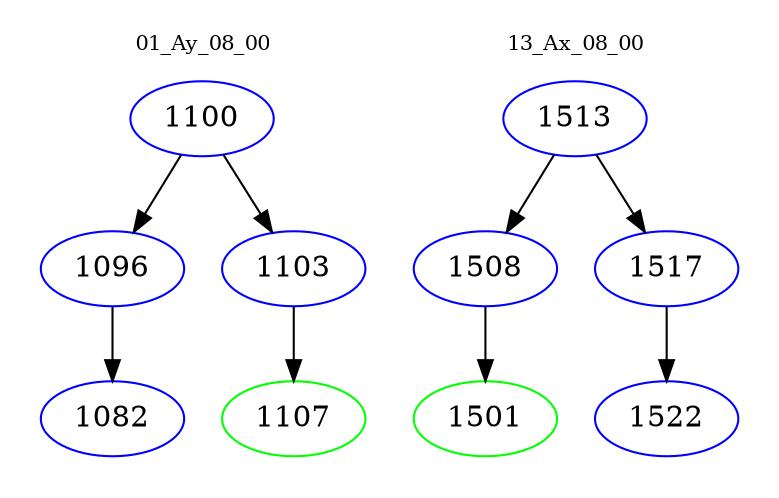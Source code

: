 digraph{
subgraph cluster_0 {
color = white
label = "01_Ay_08_00";
fontsize=10;
T0_1100 [label="1100", color="blue"]
T0_1100 -> T0_1096 [color="black"]
T0_1096 [label="1096", color="blue"]
T0_1096 -> T0_1082 [color="black"]
T0_1082 [label="1082", color="blue"]
T0_1100 -> T0_1103 [color="black"]
T0_1103 [label="1103", color="blue"]
T0_1103 -> T0_1107 [color="black"]
T0_1107 [label="1107", color="green"]
}
subgraph cluster_1 {
color = white
label = "13_Ax_08_00";
fontsize=10;
T1_1513 [label="1513", color="blue"]
T1_1513 -> T1_1508 [color="black"]
T1_1508 [label="1508", color="blue"]
T1_1508 -> T1_1501 [color="black"]
T1_1501 [label="1501", color="green"]
T1_1513 -> T1_1517 [color="black"]
T1_1517 [label="1517", color="blue"]
T1_1517 -> T1_1522 [color="black"]
T1_1522 [label="1522", color="blue"]
}
}
